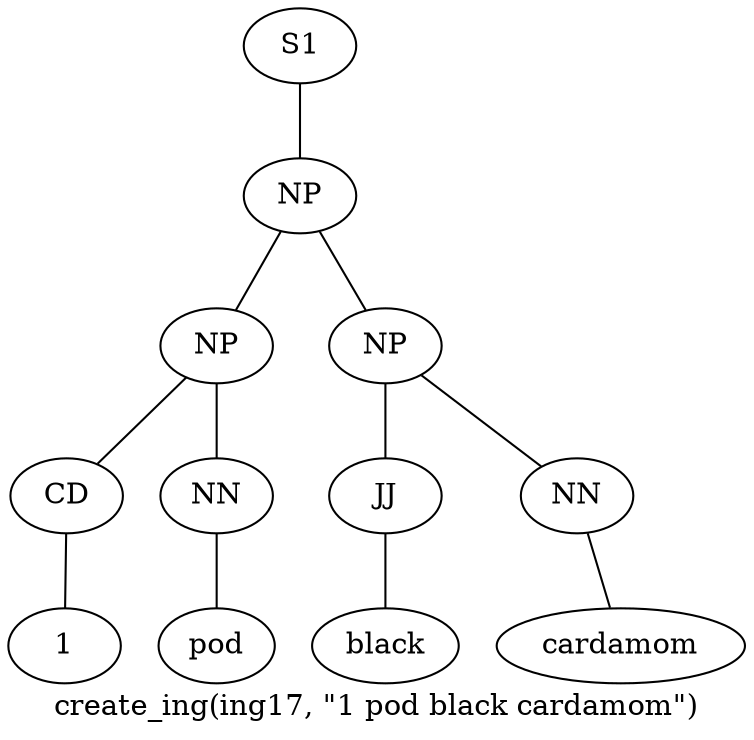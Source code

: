 graph SyntaxGraph {
	label = "create_ing(ing17, \"1 pod black cardamom\")";
	Node0 [label="S1"];
	Node1 [label="NP"];
	Node2 [label="NP"];
	Node3 [label="CD"];
	Node4 [label="1"];
	Node5 [label="NN"];
	Node6 [label="pod"];
	Node7 [label="NP"];
	Node8 [label="JJ"];
	Node9 [label="black"];
	Node10 [label="NN"];
	Node11 [label="cardamom"];

	Node0 -- Node1;
	Node1 -- Node2;
	Node1 -- Node7;
	Node2 -- Node3;
	Node2 -- Node5;
	Node3 -- Node4;
	Node5 -- Node6;
	Node7 -- Node8;
	Node7 -- Node10;
	Node8 -- Node9;
	Node10 -- Node11;
}